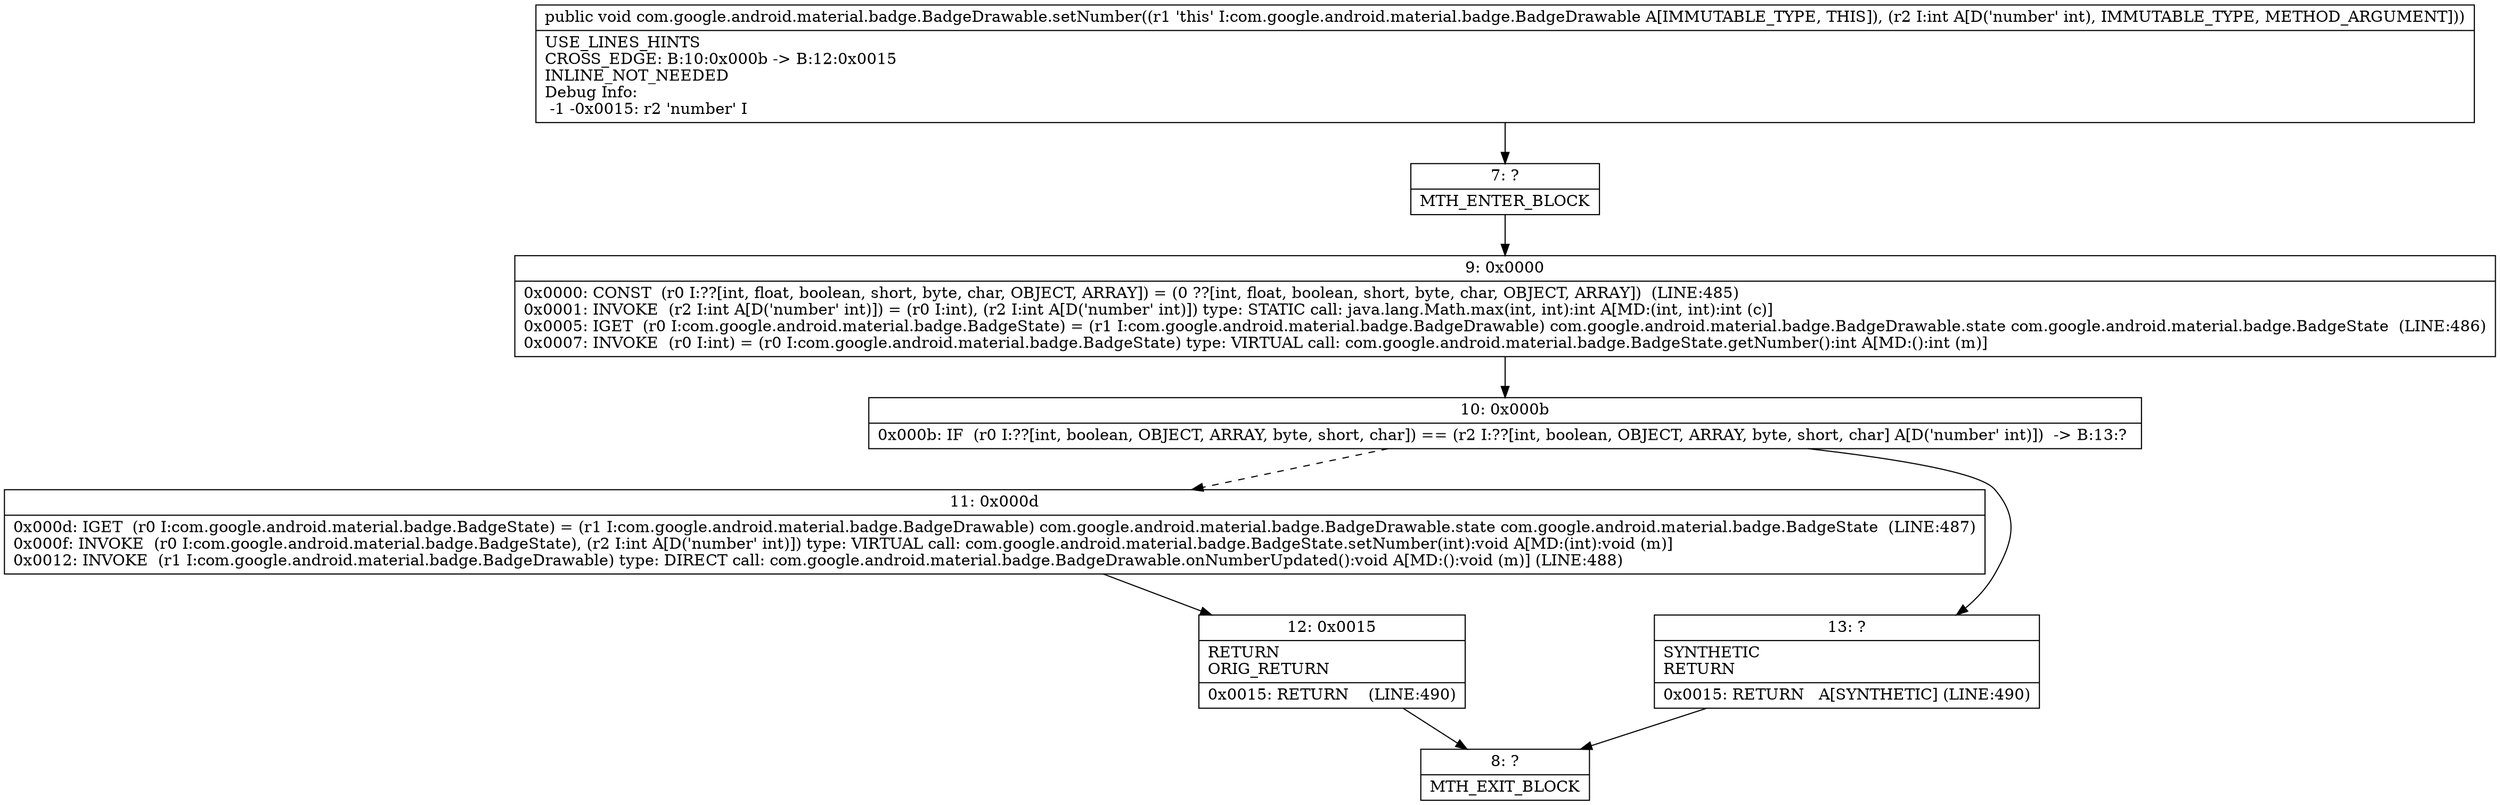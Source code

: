digraph "CFG forcom.google.android.material.badge.BadgeDrawable.setNumber(I)V" {
Node_7 [shape=record,label="{7\:\ ?|MTH_ENTER_BLOCK\l}"];
Node_9 [shape=record,label="{9\:\ 0x0000|0x0000: CONST  (r0 I:??[int, float, boolean, short, byte, char, OBJECT, ARRAY]) = (0 ??[int, float, boolean, short, byte, char, OBJECT, ARRAY])  (LINE:485)\l0x0001: INVOKE  (r2 I:int A[D('number' int)]) = (r0 I:int), (r2 I:int A[D('number' int)]) type: STATIC call: java.lang.Math.max(int, int):int A[MD:(int, int):int (c)]\l0x0005: IGET  (r0 I:com.google.android.material.badge.BadgeState) = (r1 I:com.google.android.material.badge.BadgeDrawable) com.google.android.material.badge.BadgeDrawable.state com.google.android.material.badge.BadgeState  (LINE:486)\l0x0007: INVOKE  (r0 I:int) = (r0 I:com.google.android.material.badge.BadgeState) type: VIRTUAL call: com.google.android.material.badge.BadgeState.getNumber():int A[MD:():int (m)]\l}"];
Node_10 [shape=record,label="{10\:\ 0x000b|0x000b: IF  (r0 I:??[int, boolean, OBJECT, ARRAY, byte, short, char]) == (r2 I:??[int, boolean, OBJECT, ARRAY, byte, short, char] A[D('number' int)])  \-\> B:13:? \l}"];
Node_11 [shape=record,label="{11\:\ 0x000d|0x000d: IGET  (r0 I:com.google.android.material.badge.BadgeState) = (r1 I:com.google.android.material.badge.BadgeDrawable) com.google.android.material.badge.BadgeDrawable.state com.google.android.material.badge.BadgeState  (LINE:487)\l0x000f: INVOKE  (r0 I:com.google.android.material.badge.BadgeState), (r2 I:int A[D('number' int)]) type: VIRTUAL call: com.google.android.material.badge.BadgeState.setNumber(int):void A[MD:(int):void (m)]\l0x0012: INVOKE  (r1 I:com.google.android.material.badge.BadgeDrawable) type: DIRECT call: com.google.android.material.badge.BadgeDrawable.onNumberUpdated():void A[MD:():void (m)] (LINE:488)\l}"];
Node_12 [shape=record,label="{12\:\ 0x0015|RETURN\lORIG_RETURN\l|0x0015: RETURN    (LINE:490)\l}"];
Node_8 [shape=record,label="{8\:\ ?|MTH_EXIT_BLOCK\l}"];
Node_13 [shape=record,label="{13\:\ ?|SYNTHETIC\lRETURN\l|0x0015: RETURN   A[SYNTHETIC] (LINE:490)\l}"];
MethodNode[shape=record,label="{public void com.google.android.material.badge.BadgeDrawable.setNumber((r1 'this' I:com.google.android.material.badge.BadgeDrawable A[IMMUTABLE_TYPE, THIS]), (r2 I:int A[D('number' int), IMMUTABLE_TYPE, METHOD_ARGUMENT]))  | USE_LINES_HINTS\lCROSS_EDGE: B:10:0x000b \-\> B:12:0x0015\lINLINE_NOT_NEEDED\lDebug Info:\l  \-1 \-0x0015: r2 'number' I\l}"];
MethodNode -> Node_7;Node_7 -> Node_9;
Node_9 -> Node_10;
Node_10 -> Node_11[style=dashed];
Node_10 -> Node_13;
Node_11 -> Node_12;
Node_12 -> Node_8;
Node_13 -> Node_8;
}

